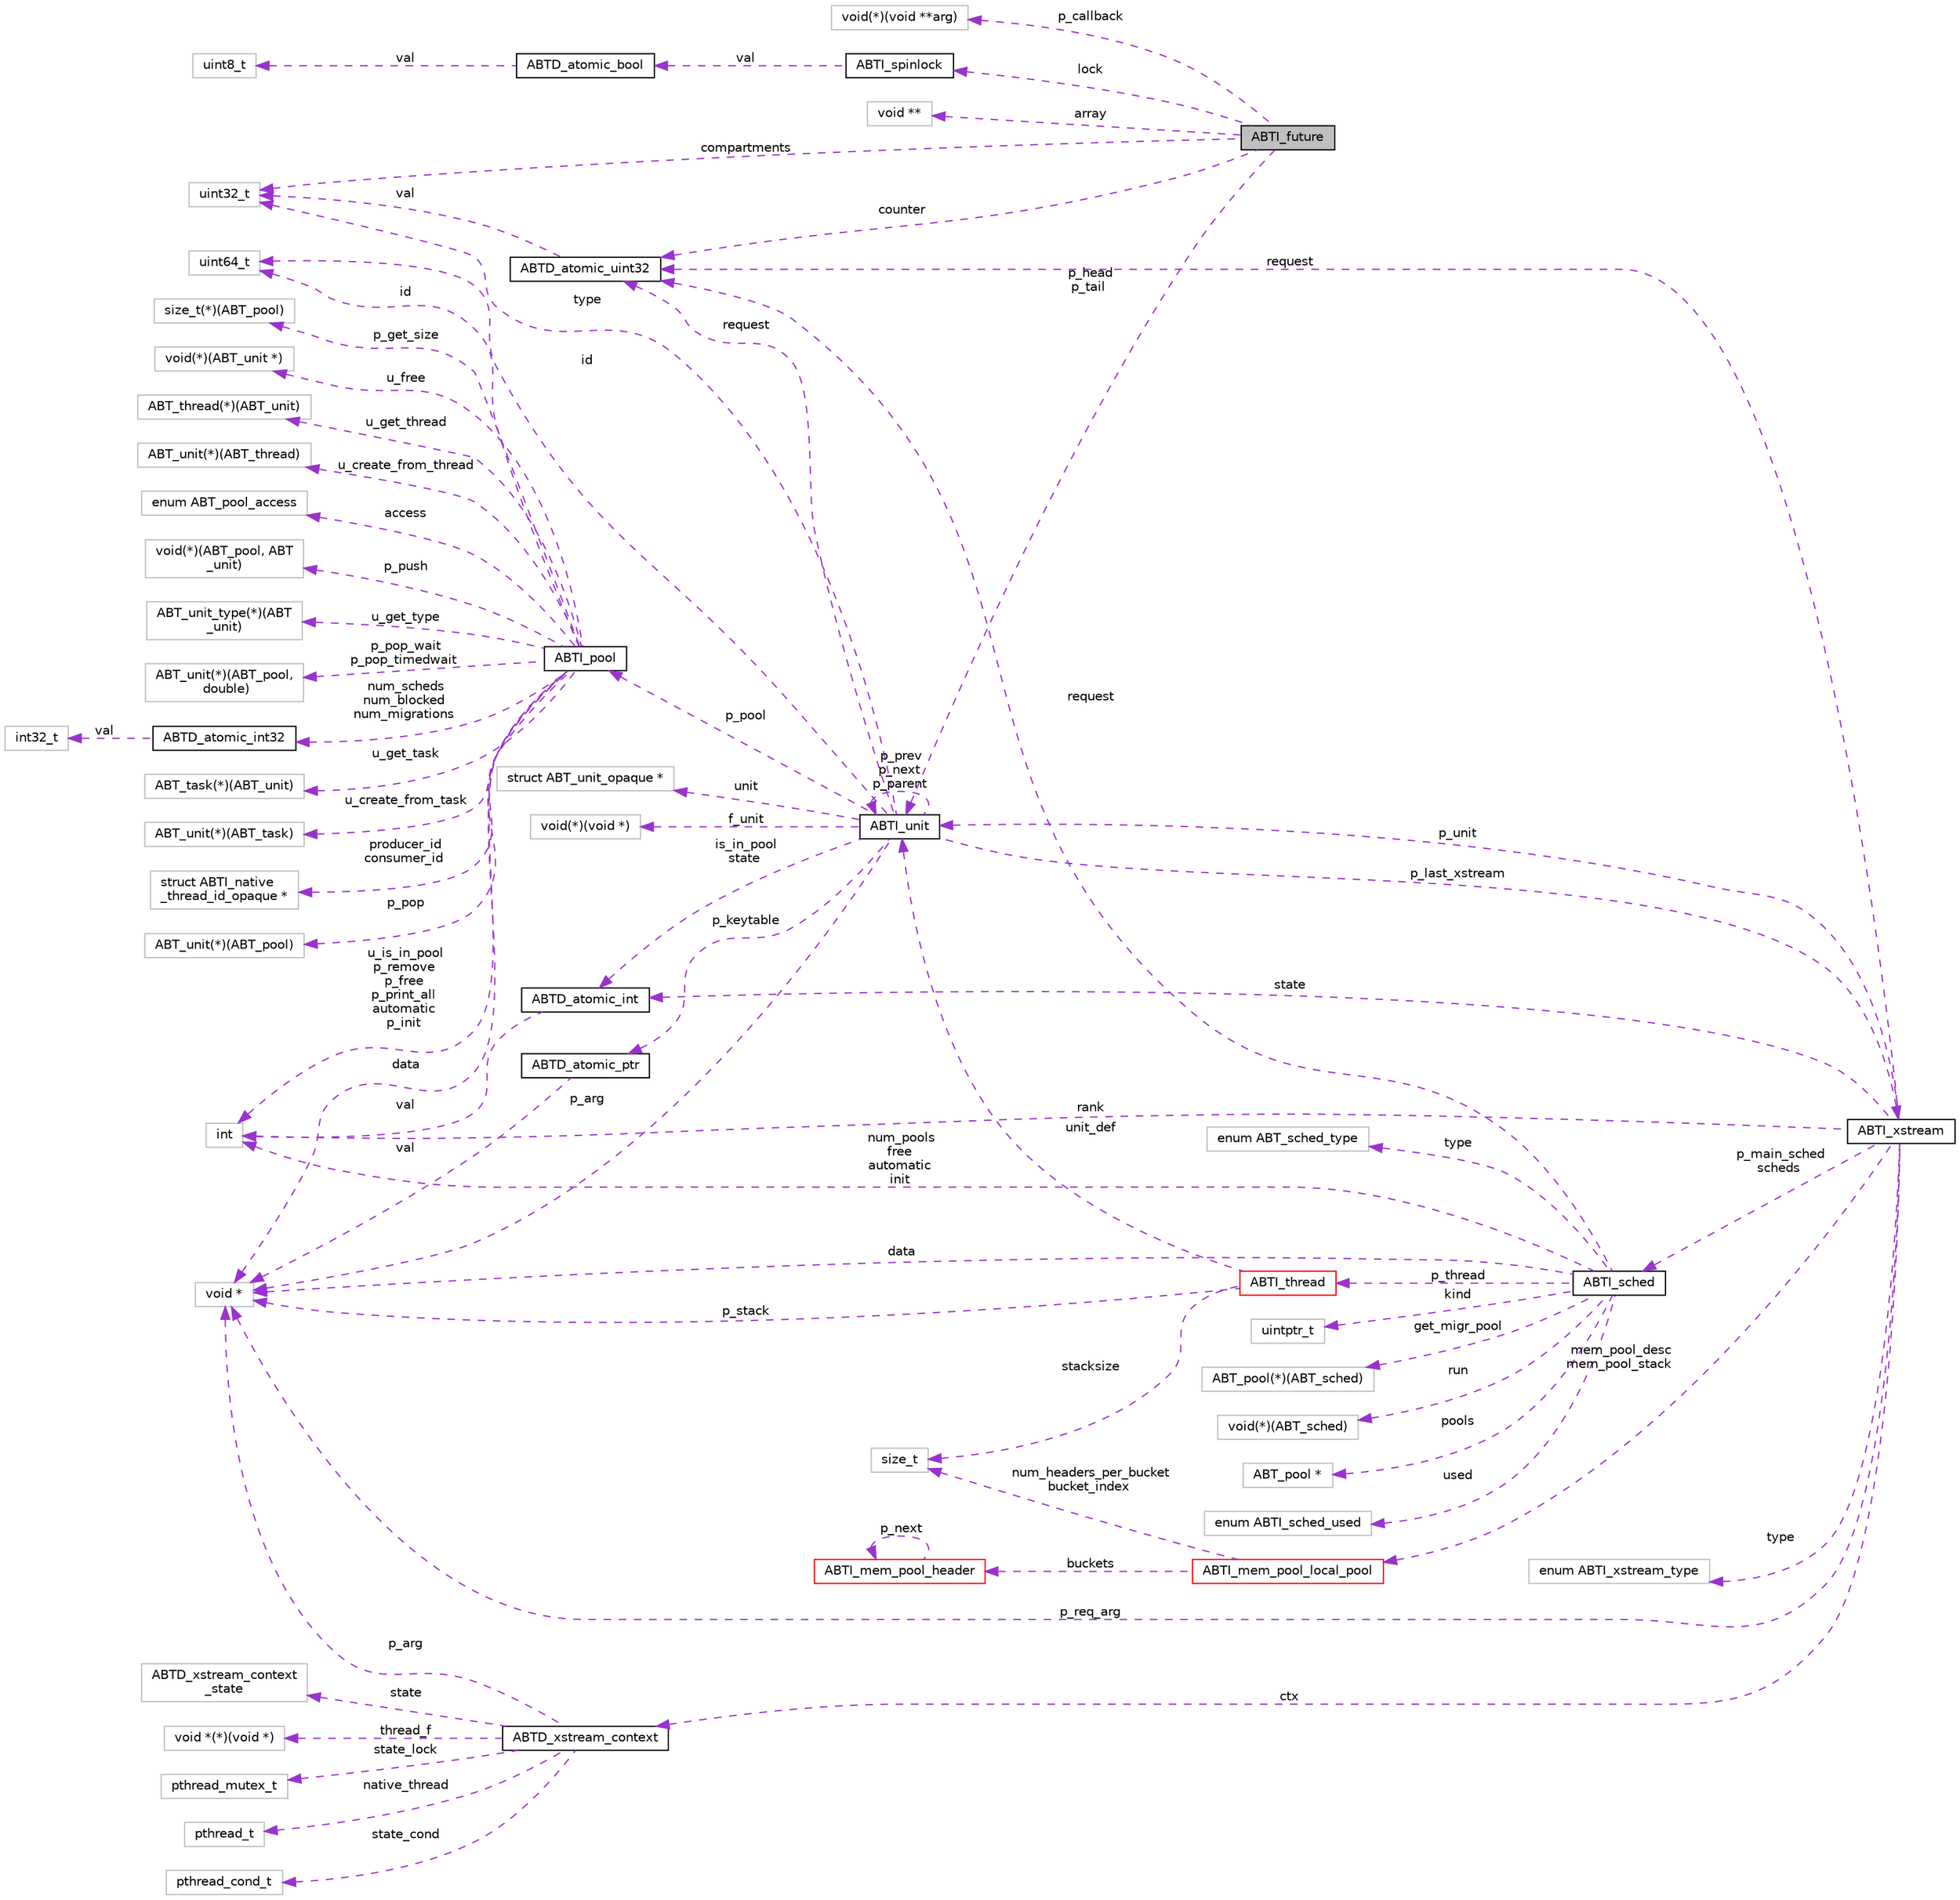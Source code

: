 digraph "ABTI_future"
{
  edge [fontname="Helvetica",fontsize="10",labelfontname="Helvetica",labelfontsize="10"];
  node [fontname="Helvetica",fontsize="10",shape=record];
  rankdir="LR";
  Node1 [label="ABTI_future",height=0.2,width=0.4,color="black", fillcolor="grey75", style="filled" fontcolor="black"];
  Node2 -> Node1 [dir="back",color="darkorchid3",fontsize="10",style="dashed",label=" lock" ,fontname="Helvetica"];
  Node2 [label="ABTI_spinlock",height=0.2,width=0.4,color="black", fillcolor="white", style="filled",URL="$dc/d81/structABTI__spinlock.html"];
  Node3 -> Node2 [dir="back",color="darkorchid3",fontsize="10",style="dashed",label=" val" ,fontname="Helvetica"];
  Node3 [label="ABTD_atomic_bool",height=0.2,width=0.4,color="black", fillcolor="white", style="filled",URL="$df/d2c/structABTD__atomic__bool.html"];
  Node4 -> Node3 [dir="back",color="darkorchid3",fontsize="10",style="dashed",label=" val" ,fontname="Helvetica"];
  Node4 [label="uint8_t",height=0.2,width=0.4,color="grey75", fillcolor="white", style="filled"];
  Node5 -> Node1 [dir="back",color="darkorchid3",fontsize="10",style="dashed",label=" array" ,fontname="Helvetica"];
  Node5 [label="void **",height=0.2,width=0.4,color="grey75", fillcolor="white", style="filled"];
  Node6 -> Node1 [dir="back",color="darkorchid3",fontsize="10",style="dashed",label=" p_callback" ,fontname="Helvetica"];
  Node6 [label="void(*)(void **arg)",height=0.2,width=0.4,color="grey75", fillcolor="white", style="filled"];
  Node7 -> Node1 [dir="back",color="darkorchid3",fontsize="10",style="dashed",label=" compartments" ,fontname="Helvetica"];
  Node7 [label="uint32_t",height=0.2,width=0.4,color="grey75", fillcolor="white", style="filled"];
  Node8 -> Node1 [dir="back",color="darkorchid3",fontsize="10",style="dashed",label=" counter" ,fontname="Helvetica"];
  Node8 [label="ABTD_atomic_uint32",height=0.2,width=0.4,color="black", fillcolor="white", style="filled",URL="$db/df7/structABTD__atomic__uint32.html"];
  Node7 -> Node8 [dir="back",color="darkorchid3",fontsize="10",style="dashed",label=" val" ,fontname="Helvetica"];
  Node9 -> Node1 [dir="back",color="darkorchid3",fontsize="10",style="dashed",label=" p_head\np_tail" ,fontname="Helvetica"];
  Node9 [label="ABTI_unit",height=0.2,width=0.4,color="black", fillcolor="white", style="filled",URL="$dc/d58/structABTI__unit.html"];
  Node10 -> Node9 [dir="back",color="darkorchid3",fontsize="10",style="dashed",label=" f_unit" ,fontname="Helvetica"];
  Node10 [label="void(*)(void *)",height=0.2,width=0.4,color="grey75", fillcolor="white", style="filled"];
  Node11 -> Node9 [dir="back",color="darkorchid3",fontsize="10",style="dashed",label=" id" ,fontname="Helvetica"];
  Node11 [label="uint64_t",height=0.2,width=0.4,color="grey75", fillcolor="white", style="filled"];
  Node12 -> Node9 [dir="back",color="darkorchid3",fontsize="10",style="dashed",label=" p_pool" ,fontname="Helvetica"];
  Node12 [label="ABTI_pool",height=0.2,width=0.4,color="black", fillcolor="white", style="filled",URL="$df/d65/structABTI__pool.html"];
  Node13 -> Node12 [dir="back",color="darkorchid3",fontsize="10",style="dashed",label=" p_get_size" ,fontname="Helvetica"];
  Node13 [label="size_t(*)(ABT_pool)",height=0.2,width=0.4,color="grey75", fillcolor="white", style="filled"];
  Node14 -> Node12 [dir="back",color="darkorchid3",fontsize="10",style="dashed",label=" u_free" ,fontname="Helvetica"];
  Node14 [label="void(*)(ABT_unit *)",height=0.2,width=0.4,color="grey75", fillcolor="white", style="filled"];
  Node15 -> Node12 [dir="back",color="darkorchid3",fontsize="10",style="dashed",label=" u_get_thread" ,fontname="Helvetica"];
  Node15 [label="ABT_thread(*)(ABT_unit)",height=0.2,width=0.4,color="grey75", fillcolor="white", style="filled"];
  Node16 -> Node12 [dir="back",color="darkorchid3",fontsize="10",style="dashed",label=" u_create_from_thread" ,fontname="Helvetica"];
  Node16 [label="ABT_unit(*)(ABT_thread)",height=0.2,width=0.4,color="grey75", fillcolor="white", style="filled"];
  Node11 -> Node12 [dir="back",color="darkorchid3",fontsize="10",style="dashed",label=" id" ,fontname="Helvetica"];
  Node17 -> Node12 [dir="back",color="darkorchid3",fontsize="10",style="dashed",label=" access" ,fontname="Helvetica"];
  Node17 [label="enum ABT_pool_access",height=0.2,width=0.4,color="grey75", fillcolor="white", style="filled"];
  Node18 -> Node12 [dir="back",color="darkorchid3",fontsize="10",style="dashed",label=" p_push" ,fontname="Helvetica"];
  Node18 [label="void(*)(ABT_pool, ABT\l_unit)",height=0.2,width=0.4,color="grey75", fillcolor="white", style="filled"];
  Node19 -> Node12 [dir="back",color="darkorchid3",fontsize="10",style="dashed",label=" u_get_type" ,fontname="Helvetica"];
  Node19 [label="ABT_unit_type(*)(ABT\l_unit)",height=0.2,width=0.4,color="grey75", fillcolor="white", style="filled"];
  Node20 -> Node12 [dir="back",color="darkorchid3",fontsize="10",style="dashed",label=" p_pop_wait\np_pop_timedwait" ,fontname="Helvetica"];
  Node20 [label="ABT_unit(*)(ABT_pool,\l double)",height=0.2,width=0.4,color="grey75", fillcolor="white", style="filled"];
  Node21 -> Node12 [dir="back",color="darkorchid3",fontsize="10",style="dashed",label=" u_is_in_pool\np_remove\np_free\np_print_all\nautomatic\np_init" ,fontname="Helvetica"];
  Node21 [label="int",height=0.2,width=0.4,color="grey75", fillcolor="white", style="filled"];
  Node22 -> Node12 [dir="back",color="darkorchid3",fontsize="10",style="dashed",label=" num_scheds\nnum_blocked\nnum_migrations" ,fontname="Helvetica"];
  Node22 [label="ABTD_atomic_int32",height=0.2,width=0.4,color="black", fillcolor="white", style="filled",URL="$db/d9a/structABTD__atomic__int32.html"];
  Node23 -> Node22 [dir="back",color="darkorchid3",fontsize="10",style="dashed",label=" val" ,fontname="Helvetica"];
  Node23 [label="int32_t",height=0.2,width=0.4,color="grey75", fillcolor="white", style="filled"];
  Node24 -> Node12 [dir="back",color="darkorchid3",fontsize="10",style="dashed",label=" u_get_task" ,fontname="Helvetica"];
  Node24 [label="ABT_task(*)(ABT_unit)",height=0.2,width=0.4,color="grey75", fillcolor="white", style="filled"];
  Node25 -> Node12 [dir="back",color="darkorchid3",fontsize="10",style="dashed",label=" u_create_from_task" ,fontname="Helvetica"];
  Node25 [label="ABT_unit(*)(ABT_task)",height=0.2,width=0.4,color="grey75", fillcolor="white", style="filled"];
  Node26 -> Node12 [dir="back",color="darkorchid3",fontsize="10",style="dashed",label=" producer_id\nconsumer_id" ,fontname="Helvetica"];
  Node26 [label="struct ABTI_native\l_thread_id_opaque *",height=0.2,width=0.4,color="grey75", fillcolor="white", style="filled"];
  Node27 -> Node12 [dir="back",color="darkorchid3",fontsize="10",style="dashed",label=" p_pop" ,fontname="Helvetica"];
  Node27 [label="ABT_unit(*)(ABT_pool)",height=0.2,width=0.4,color="grey75", fillcolor="white", style="filled"];
  Node28 -> Node12 [dir="back",color="darkorchid3",fontsize="10",style="dashed",label=" data" ,fontname="Helvetica"];
  Node28 [label="void *",height=0.2,width=0.4,color="grey75", fillcolor="white", style="filled"];
  Node29 -> Node9 [dir="back",color="darkorchid3",fontsize="10",style="dashed",label=" p_last_xstream" ,fontname="Helvetica"];
  Node29 [label="ABTI_xstream",height=0.2,width=0.4,color="black", fillcolor="white", style="filled",URL="$dc/d3f/structABTI__xstream.html"];
  Node30 -> Node29 [dir="back",color="darkorchid3",fontsize="10",style="dashed",label=" ctx" ,fontname="Helvetica"];
  Node30 [label="ABTD_xstream_context",height=0.2,width=0.4,color="black", fillcolor="white", style="filled",URL="$df/dec/structABTD__xstream__context.html"];
  Node31 -> Node30 [dir="back",color="darkorchid3",fontsize="10",style="dashed",label=" state" ,fontname="Helvetica"];
  Node31 [label="ABTD_xstream_context\l_state",height=0.2,width=0.4,color="grey75", fillcolor="white", style="filled"];
  Node32 -> Node30 [dir="back",color="darkorchid3",fontsize="10",style="dashed",label=" thread_f" ,fontname="Helvetica"];
  Node32 [label="void *(*)(void *)",height=0.2,width=0.4,color="grey75", fillcolor="white", style="filled"];
  Node33 -> Node30 [dir="back",color="darkorchid3",fontsize="10",style="dashed",label=" state_lock" ,fontname="Helvetica"];
  Node33 [label="pthread_mutex_t",height=0.2,width=0.4,color="grey75", fillcolor="white", style="filled"];
  Node34 -> Node30 [dir="back",color="darkorchid3",fontsize="10",style="dashed",label=" native_thread" ,fontname="Helvetica"];
  Node34 [label="pthread_t",height=0.2,width=0.4,color="grey75", fillcolor="white", style="filled"];
  Node35 -> Node30 [dir="back",color="darkorchid3",fontsize="10",style="dashed",label=" state_cond" ,fontname="Helvetica"];
  Node35 [label="pthread_cond_t",height=0.2,width=0.4,color="grey75", fillcolor="white", style="filled"];
  Node28 -> Node30 [dir="back",color="darkorchid3",fontsize="10",style="dashed",label=" p_arg" ,fontname="Helvetica"];
  Node36 -> Node29 [dir="back",color="darkorchid3",fontsize="10",style="dashed",label=" p_main_sched\nscheds" ,fontname="Helvetica"];
  Node36 [label="ABTI_sched",height=0.2,width=0.4,color="black", fillcolor="white", style="filled",URL="$d0/dd5/structABTI__sched.html"];
  Node37 -> Node36 [dir="back",color="darkorchid3",fontsize="10",style="dashed",label=" p_thread" ,fontname="Helvetica"];
  Node37 [label="ABTI_thread",height=0.2,width=0.4,color="red", fillcolor="white", style="filled",URL="$d3/d55/structABTI__thread.html"];
  Node38 -> Node37 [dir="back",color="darkorchid3",fontsize="10",style="dashed",label=" stacksize" ,fontname="Helvetica"];
  Node38 [label="size_t",height=0.2,width=0.4,color="grey75", fillcolor="white", style="filled"];
  Node28 -> Node37 [dir="back",color="darkorchid3",fontsize="10",style="dashed",label=" p_stack" ,fontname="Helvetica"];
  Node9 -> Node37 [dir="back",color="darkorchid3",fontsize="10",style="dashed",label=" unit_def" ,fontname="Helvetica"];
  Node39 -> Node36 [dir="back",color="darkorchid3",fontsize="10",style="dashed",label=" get_migr_pool" ,fontname="Helvetica"];
  Node39 [label="ABT_pool(*)(ABT_sched)",height=0.2,width=0.4,color="grey75", fillcolor="white", style="filled"];
  Node21 -> Node36 [dir="back",color="darkorchid3",fontsize="10",style="dashed",label=" num_pools\nfree\nautomatic\ninit" ,fontname="Helvetica"];
  Node40 -> Node36 [dir="back",color="darkorchid3",fontsize="10",style="dashed",label=" run" ,fontname="Helvetica"];
  Node40 [label="void(*)(ABT_sched)",height=0.2,width=0.4,color="grey75", fillcolor="white", style="filled"];
  Node41 -> Node36 [dir="back",color="darkorchid3",fontsize="10",style="dashed",label=" pools" ,fontname="Helvetica"];
  Node41 [label="ABT_pool *",height=0.2,width=0.4,color="grey75", fillcolor="white", style="filled"];
  Node8 -> Node36 [dir="back",color="darkorchid3",fontsize="10",style="dashed",label=" request" ,fontname="Helvetica"];
  Node42 -> Node36 [dir="back",color="darkorchid3",fontsize="10",style="dashed",label=" used" ,fontname="Helvetica"];
  Node42 [label="enum ABTI_sched_used",height=0.2,width=0.4,color="grey75", fillcolor="white", style="filled"];
  Node28 -> Node36 [dir="back",color="darkorchid3",fontsize="10",style="dashed",label=" data" ,fontname="Helvetica"];
  Node43 -> Node36 [dir="back",color="darkorchid3",fontsize="10",style="dashed",label=" type" ,fontname="Helvetica"];
  Node43 [label="enum ABT_sched_type",height=0.2,width=0.4,color="grey75", fillcolor="white", style="filled"];
  Node44 -> Node36 [dir="back",color="darkorchid3",fontsize="10",style="dashed",label=" kind" ,fontname="Helvetica"];
  Node44 [label="uintptr_t",height=0.2,width=0.4,color="grey75", fillcolor="white", style="filled"];
  Node45 -> Node29 [dir="back",color="darkorchid3",fontsize="10",style="dashed",label=" type" ,fontname="Helvetica"];
  Node45 [label="enum ABTI_xstream_type",height=0.2,width=0.4,color="grey75", fillcolor="white", style="filled"];
  Node46 -> Node29 [dir="back",color="darkorchid3",fontsize="10",style="dashed",label=" state" ,fontname="Helvetica"];
  Node46 [label="ABTD_atomic_int",height=0.2,width=0.4,color="black", fillcolor="white", style="filled",URL="$d5/df5/structABTD__atomic__int.html"];
  Node21 -> Node46 [dir="back",color="darkorchid3",fontsize="10",style="dashed",label=" val" ,fontname="Helvetica"];
  Node21 -> Node29 [dir="back",color="darkorchid3",fontsize="10",style="dashed",label=" rank" ,fontname="Helvetica"];
  Node47 -> Node29 [dir="back",color="darkorchid3",fontsize="10",style="dashed",label=" mem_pool_desc\nmem_pool_stack" ,fontname="Helvetica"];
  Node47 [label="ABTI_mem_pool_local_pool",height=0.2,width=0.4,color="red", fillcolor="white", style="filled",URL="$d6/d69/structABTI__mem__pool__local__pool.html"];
  Node38 -> Node47 [dir="back",color="darkorchid3",fontsize="10",style="dashed",label=" num_headers_per_bucket\nbucket_index" ,fontname="Helvetica"];
  Node48 -> Node47 [dir="back",color="darkorchid3",fontsize="10",style="dashed",label=" buckets" ,fontname="Helvetica"];
  Node48 [label="ABTI_mem_pool_header",height=0.2,width=0.4,color="red", fillcolor="white", style="filled",URL="$de/d24/structABTI__mem__pool__header.html"];
  Node48 -> Node48 [dir="back",color="darkorchid3",fontsize="10",style="dashed",label=" p_next" ,fontname="Helvetica"];
  Node8 -> Node29 [dir="back",color="darkorchid3",fontsize="10",style="dashed",label=" request" ,fontname="Helvetica"];
  Node28 -> Node29 [dir="back",color="darkorchid3",fontsize="10",style="dashed",label=" p_req_arg" ,fontname="Helvetica"];
  Node9 -> Node29 [dir="back",color="darkorchid3",fontsize="10",style="dashed",label=" p_unit" ,fontname="Helvetica"];
  Node7 -> Node9 [dir="back",color="darkorchid3",fontsize="10",style="dashed",label=" type" ,fontname="Helvetica"];
  Node46 -> Node9 [dir="back",color="darkorchid3",fontsize="10",style="dashed",label=" is_in_pool\nstate" ,fontname="Helvetica"];
  Node49 -> Node9 [dir="back",color="darkorchid3",fontsize="10",style="dashed",label=" p_keytable" ,fontname="Helvetica"];
  Node49 [label="ABTD_atomic_ptr",height=0.2,width=0.4,color="black", fillcolor="white", style="filled",URL="$df/d5b/structABTD__atomic__ptr.html"];
  Node28 -> Node49 [dir="back",color="darkorchid3",fontsize="10",style="dashed",label=" val" ,fontname="Helvetica"];
  Node8 -> Node9 [dir="back",color="darkorchid3",fontsize="10",style="dashed",label=" request" ,fontname="Helvetica"];
  Node28 -> Node9 [dir="back",color="darkorchid3",fontsize="10",style="dashed",label=" p_arg" ,fontname="Helvetica"];
  Node50 -> Node9 [dir="back",color="darkorchid3",fontsize="10",style="dashed",label=" unit" ,fontname="Helvetica"];
  Node50 [label="struct ABT_unit_opaque *",height=0.2,width=0.4,color="grey75", fillcolor="white", style="filled"];
  Node9 -> Node9 [dir="back",color="darkorchid3",fontsize="10",style="dashed",label=" p_prev\np_next\np_parent" ,fontname="Helvetica"];
}

